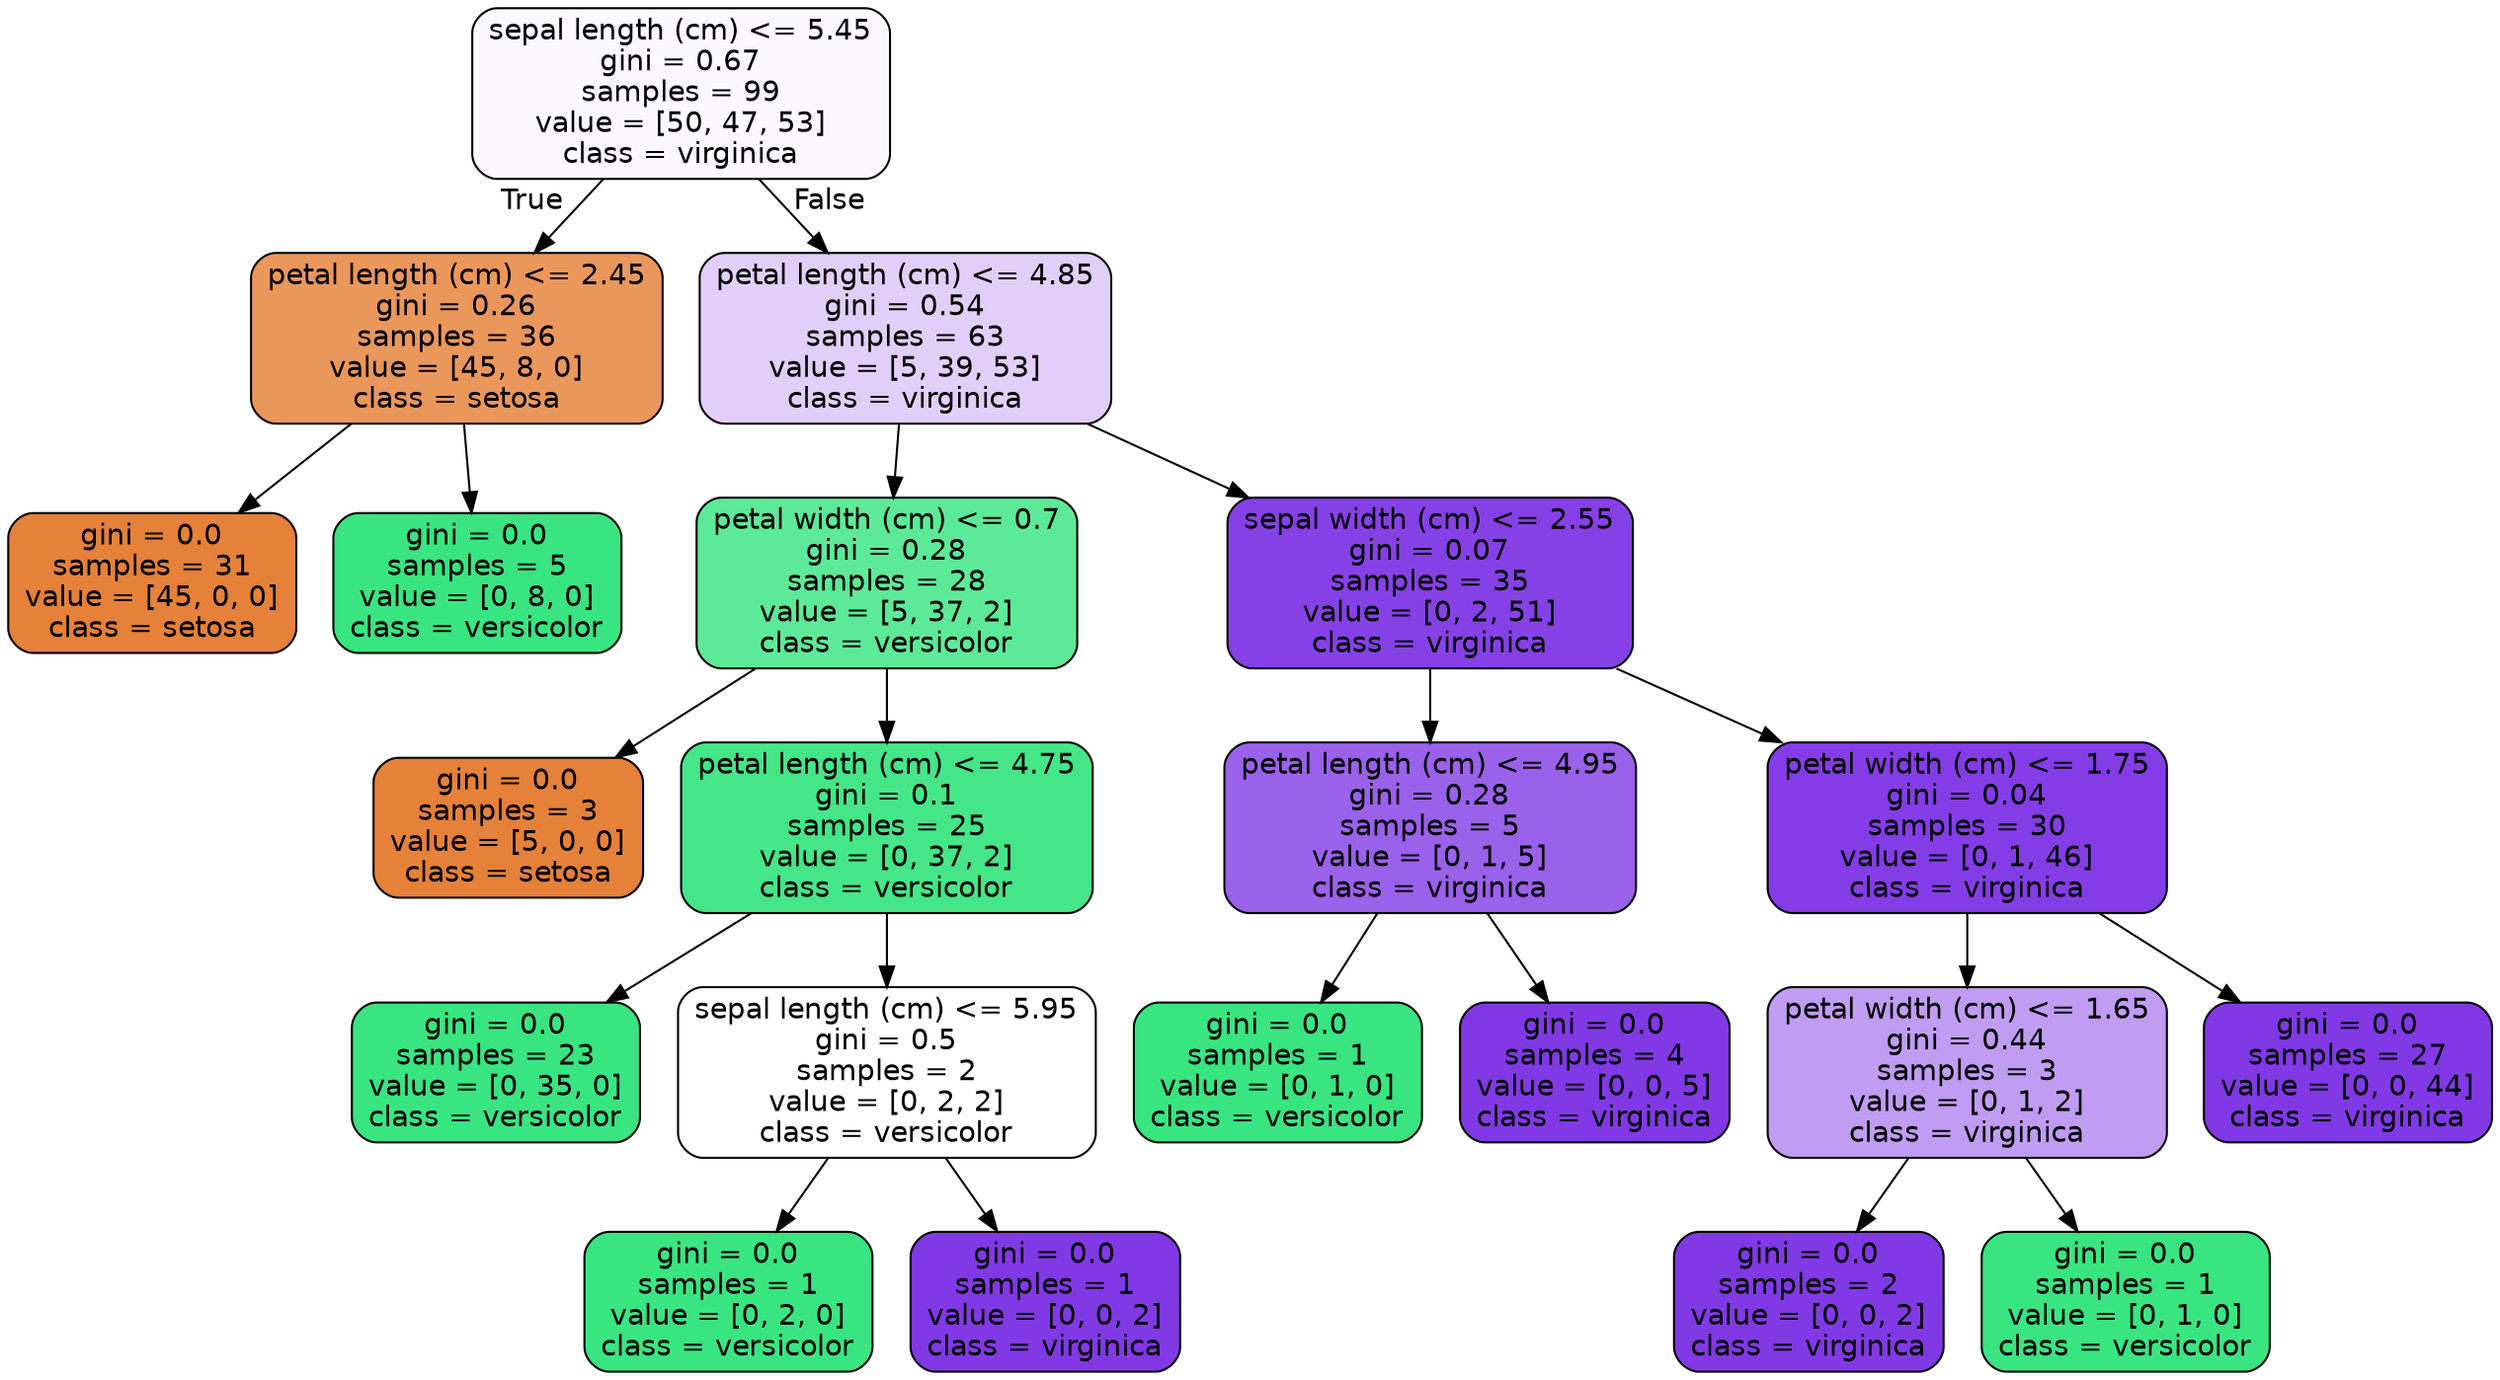 digraph Tree {
node [shape=box, style="filled, rounded", color="black", fontname=helvetica] ;
edge [fontname=helvetica] ;
0 [label="sepal length (cm) <= 5.45\ngini = 0.67\nsamples = 99\nvalue = [50, 47, 53]\nclass = virginica", fillcolor="#fbf9fe"] ;
1 [label="petal length (cm) <= 2.45\ngini = 0.26\nsamples = 36\nvalue = [45, 8, 0]\nclass = setosa", fillcolor="#ea975c"] ;
0 -> 1 [labeldistance=2.5, labelangle=45, headlabel="True"] ;
2 [label="gini = 0.0\nsamples = 31\nvalue = [45, 0, 0]\nclass = setosa", fillcolor="#e58139"] ;
1 -> 2 ;
3 [label="gini = 0.0\nsamples = 5\nvalue = [0, 8, 0]\nclass = versicolor", fillcolor="#39e581"] ;
1 -> 3 ;
4 [label="petal length (cm) <= 4.85\ngini = 0.54\nsamples = 63\nvalue = [5, 39, 53]\nclass = virginica", fillcolor="#e1cff9"] ;
0 -> 4 [labeldistance=2.5, labelangle=-45, headlabel="False"] ;
5 [label="petal width (cm) <= 0.7\ngini = 0.28\nsamples = 28\nvalue = [5, 37, 2]\nclass = versicolor", fillcolor="#5dea98"] ;
4 -> 5 ;
6 [label="gini = 0.0\nsamples = 3\nvalue = [5, 0, 0]\nclass = setosa", fillcolor="#e58139"] ;
5 -> 6 ;
7 [label="petal length (cm) <= 4.75\ngini = 0.1\nsamples = 25\nvalue = [0, 37, 2]\nclass = versicolor", fillcolor="#44e688"] ;
5 -> 7 ;
8 [label="gini = 0.0\nsamples = 23\nvalue = [0, 35, 0]\nclass = versicolor", fillcolor="#39e581"] ;
7 -> 8 ;
9 [label="sepal length (cm) <= 5.95\ngini = 0.5\nsamples = 2\nvalue = [0, 2, 2]\nclass = versicolor", fillcolor="#ffffff"] ;
7 -> 9 ;
10 [label="gini = 0.0\nsamples = 1\nvalue = [0, 2, 0]\nclass = versicolor", fillcolor="#39e581"] ;
9 -> 10 ;
11 [label="gini = 0.0\nsamples = 1\nvalue = [0, 0, 2]\nclass = virginica", fillcolor="#8139e5"] ;
9 -> 11 ;
12 [label="sepal width (cm) <= 2.55\ngini = 0.07\nsamples = 35\nvalue = [0, 2, 51]\nclass = virginica", fillcolor="#8641e6"] ;
4 -> 12 ;
13 [label="petal length (cm) <= 4.95\ngini = 0.28\nsamples = 5\nvalue = [0, 1, 5]\nclass = virginica", fillcolor="#9a61ea"] ;
12 -> 13 ;
14 [label="gini = 0.0\nsamples = 1\nvalue = [0, 1, 0]\nclass = versicolor", fillcolor="#39e581"] ;
13 -> 14 ;
15 [label="gini = 0.0\nsamples = 4\nvalue = [0, 0, 5]\nclass = virginica", fillcolor="#8139e5"] ;
13 -> 15 ;
16 [label="petal width (cm) <= 1.75\ngini = 0.04\nsamples = 30\nvalue = [0, 1, 46]\nclass = virginica", fillcolor="#843de6"] ;
12 -> 16 ;
17 [label="petal width (cm) <= 1.65\ngini = 0.44\nsamples = 3\nvalue = [0, 1, 2]\nclass = virginica", fillcolor="#c09cf2"] ;
16 -> 17 ;
18 [label="gini = 0.0\nsamples = 2\nvalue = [0, 0, 2]\nclass = virginica", fillcolor="#8139e5"] ;
17 -> 18 ;
19 [label="gini = 0.0\nsamples = 1\nvalue = [0, 1, 0]\nclass = versicolor", fillcolor="#39e581"] ;
17 -> 19 ;
20 [label="gini = 0.0\nsamples = 27\nvalue = [0, 0, 44]\nclass = virginica", fillcolor="#8139e5"] ;
16 -> 20 ;
}